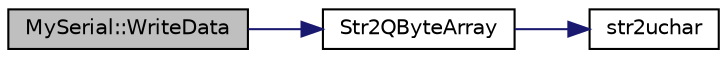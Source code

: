 digraph "MySerial::WriteData"
{
 // LATEX_PDF_SIZE
  edge [fontname="Helvetica",fontsize="10",labelfontname="Helvetica",labelfontsize="10"];
  node [fontname="Helvetica",fontsize="10",shape=record];
  rankdir="LR";
  Node1 [label="MySerial::WriteData",height=0.2,width=0.4,color="black", fillcolor="grey75", style="filled", fontcolor="black",tooltip="将Hex字符串发送出去"];
  Node1 -> Node2 [color="midnightblue",fontsize="10",style="solid",fontname="Helvetica"];
  Node2 [label="Str2QByteArray",height=0.2,width=0.4,color="black", fillcolor="white", style="filled",URL="$d2/de7/a00014.html#ad3557e201a0276ee8492aae3dbec7606",tooltip="将字符串 转换成 QByteArray 字符串默认有空格"];
  Node2 -> Node3 [color="midnightblue",fontsize="10",style="solid",fontname="Helvetica"];
  Node3 [label="str2uchar",height=0.2,width=0.4,color="black", fillcolor="white", style="filled",URL="$d7/d06/a00131.html#aa4d8cf50c0a13481ceb04c5a0581c959",tooltip="2uchars the given string"];
}
